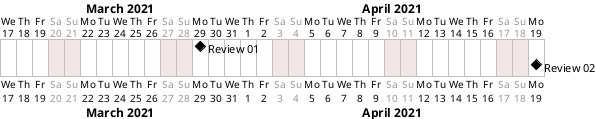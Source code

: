 {
  "sha1": "66v2g8txvqmzhzzl6p7j47jm8rdyenh",
  "insertion": {
    "when": "2024-05-30T20:48:20.894Z",
    "url": "https://forum.plantuml.net/13434/gantt-milestone-bug?show=13448#c13448",
    "user": "plantuml@gmail.com"
  }
}
@startgantt

Project starts 2021-03-17

saturday are closed
sunday are closed

' Milestones
[Review 01] happens at 2021-03-29
[Review 02] happens on 21 days after [Review 01]'s end
@endgantt
